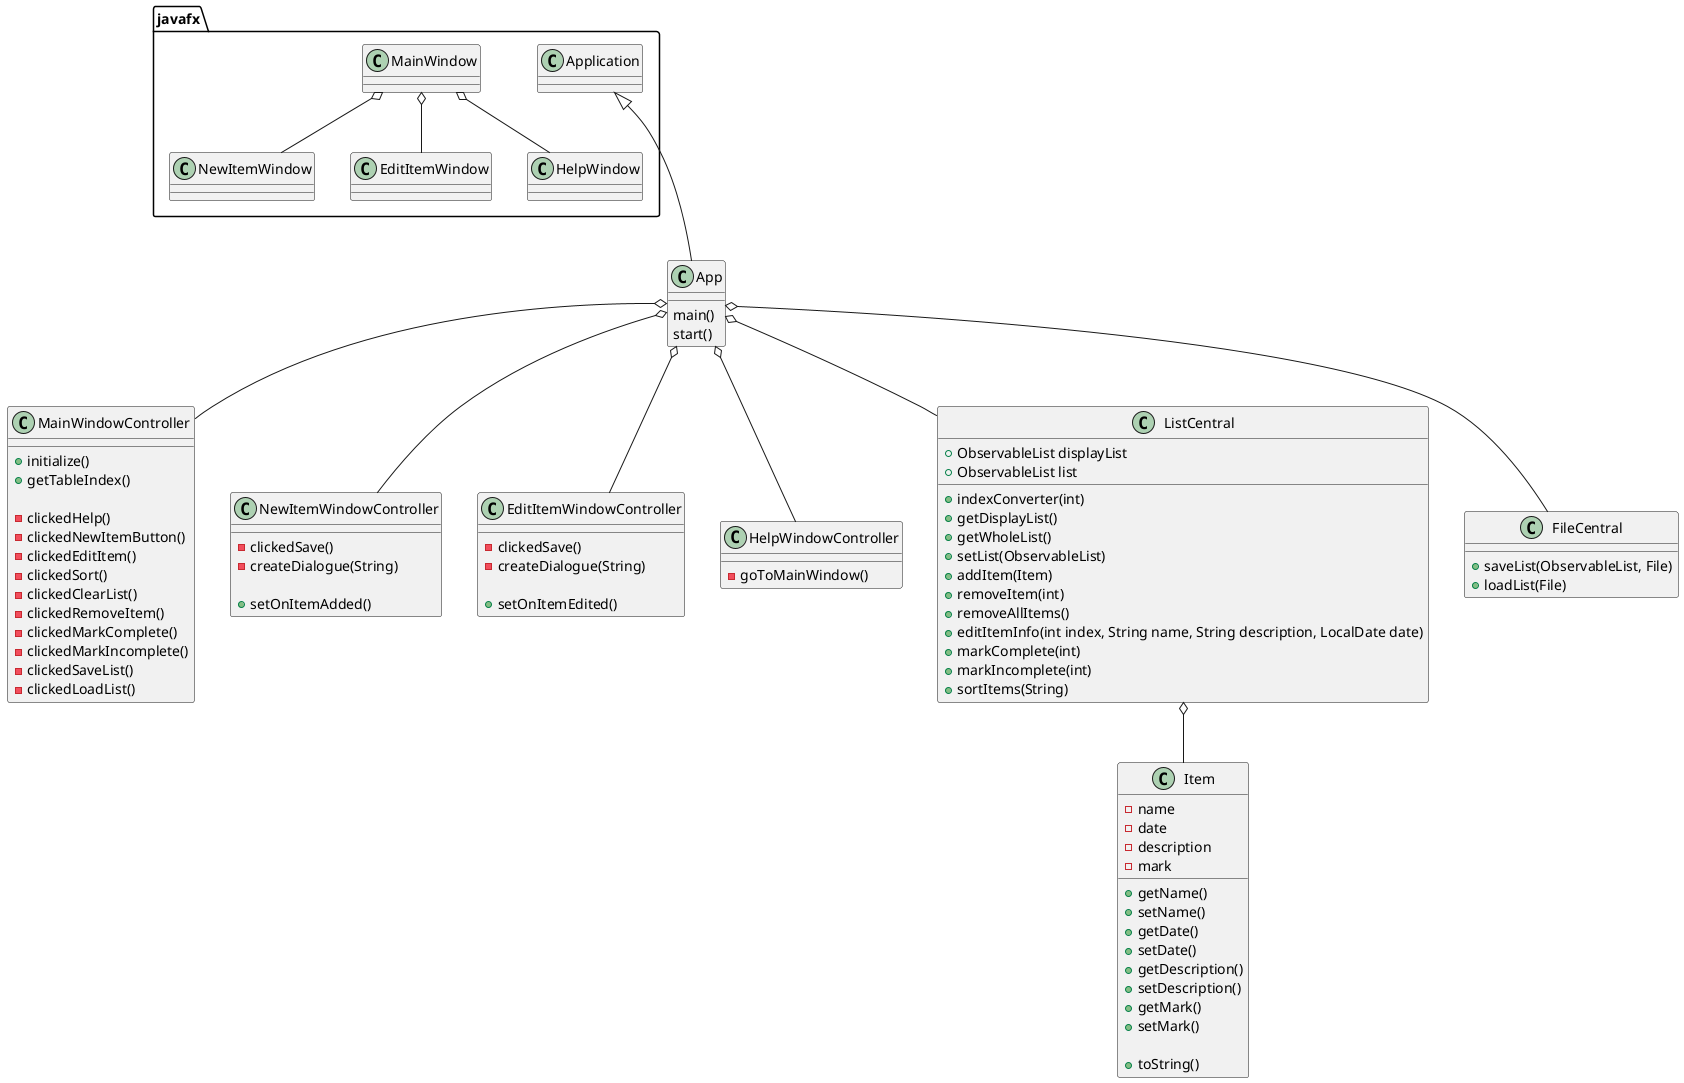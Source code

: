 @startuml
'https://plantuml.com/class-diagram

class App {
    main()
    start()
}

class Item{
    -name
    -date
    -description
    -mark

    +getName()
    +setName()
    +getDate()
    +setDate()
    +getDescription()
    +setDescription()
    +getMark()
    +setMark()

    +toString()
}

class MainWindowController{
    +initialize()
    +getTableIndex()

    -clickedHelp()
    -clickedNewItemButton()
    -clickedEditItem()
    -clickedSort()
    -clickedClearList()
    -clickedRemoveItem()
    -clickedMarkComplete()
    -clickedMarkIncomplete()
    -clickedSaveList()
    -clickedLoadList()
}

class NewItemWindowController{
    -clickedSave()
    -createDialogue(String)

    +setOnItemAdded()
}

class EditItemWindowController{
    -clickedSave()
    -createDialogue(String)

    +setOnItemEdited()
}

class HelpWindowController{
    -goToMainWindow()
}

class ListCentral {
    +ObservableList displayList
    +ObservableList list

    +indexConverter(int)
    +getDisplayList()
    +getWholeList()
    +setList(ObservableList)
    +addItem(Item)
    +removeItem(int)
    +removeAllItems()
    +editItemInfo(int index, String name, String description, LocalDate date)
    +markComplete(int)
    +markIncomplete(int)
    +sortItems(String)
}

class FileCentral {
    +saveList(ObservableList, File)
    +loadList(File)
}

javafx.Application <|--- App
javafx.MainWindow o-- javafx.NewItemWindow
javafx.MainWindow o-- javafx.EditItemWindow
javafx.MainWindow o-- javafx.HelpWindow

App o-- ListCentral
App o-- FileCentral
App o-- EditItemWindowController
App o-- NewItemWindowController
App o-- HelpWindowController
App o-- MainWindowController
ListCentral o-- Item

@enduml